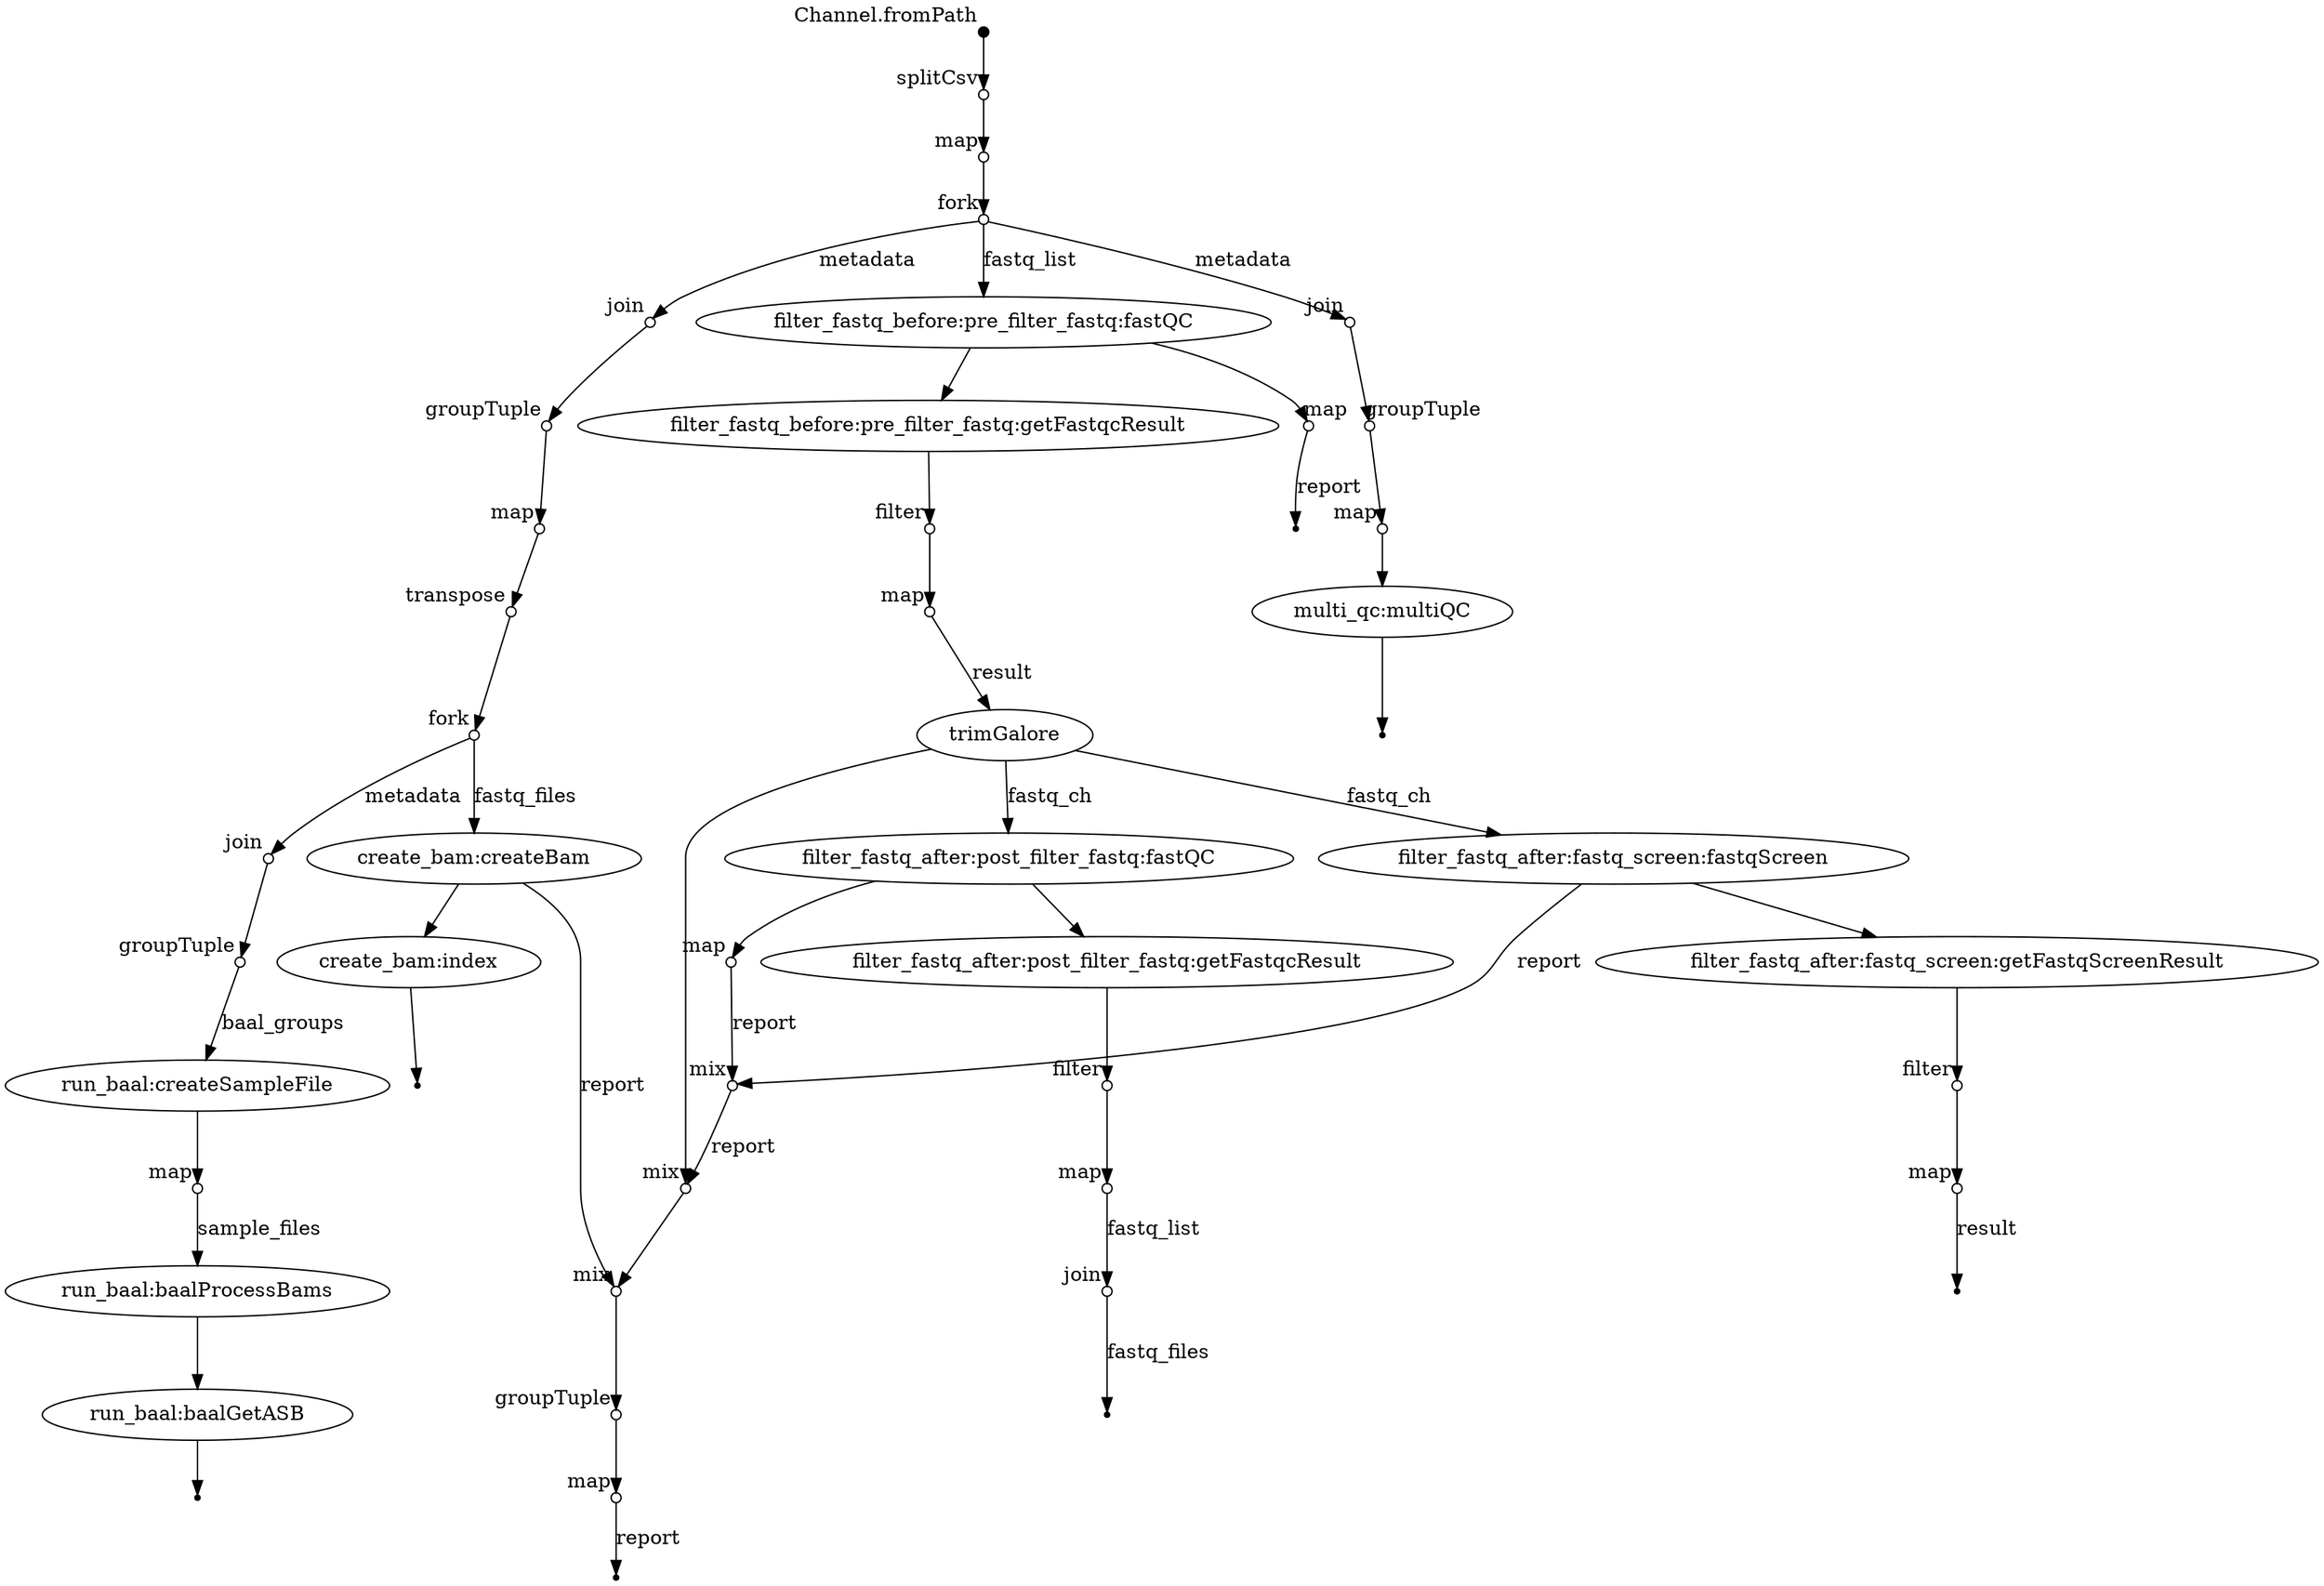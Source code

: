 digraph "flowchart" {
p0 [shape=point,label="",fixedsize=true,width=0.1,xlabel="Channel.fromPath"];
p1 [shape=circle,label="",fixedsize=true,width=0.1,xlabel="splitCsv"];
p0 -> p1;

p1 [shape=circle,label="",fixedsize=true,width=0.1,xlabel="splitCsv"];
p2 [shape=circle,label="",fixedsize=true,width=0.1,xlabel="map"];
p1 -> p2;

p2 [shape=circle,label="",fixedsize=true,width=0.1,xlabel="map"];
p3 [shape=circle,label="",fixedsize=true,width=0.1,xlabel="fork"];
p2 -> p3;

p3 [shape=circle,label="",fixedsize=true,width=0.1,xlabel="fork"];
p24 [shape=circle,label="",fixedsize=true,width=0.1,xlabel="join"];
p3 -> p24 [label="metadata"];

p3 [shape=circle,label="",fixedsize=true,width=0.1,xlabel="fork"];
p4 [label="filter_fastq_before:pre_filter_fastq:fastQC"];
p3 -> p4 [label="fastq_list"];

p4 [label="filter_fastq_before:pre_filter_fastq:fastQC"];
p5 [label="filter_fastq_before:pre_filter_fastq:getFastqcResult"];
p4 -> p5;

p5 [label="filter_fastq_before:pre_filter_fastq:getFastqcResult"];
p6 [shape=circle,label="",fixedsize=true,width=0.1,xlabel="filter"];
p5 -> p6;

p6 [shape=circle,label="",fixedsize=true,width=0.1,xlabel="filter"];
p7 [shape=circle,label="",fixedsize=true,width=0.1,xlabel="map"];
p6 -> p7;

p7 [shape=circle,label="",fixedsize=true,width=0.1,xlabel="map"];
p10 [label="trimGalore"];
p7 -> p10 [label="result"];

p4 [label="filter_fastq_before:pre_filter_fastq:fastQC"];
p8 [shape=circle,label="",fixedsize=true,width=0.1,xlabel="map"];
p4 -> p8;

p8 [shape=circle,label="",fixedsize=true,width=0.1,xlabel="map"];
p9 [shape=point];
p8 -> p9 [label="report"];

p10 [label="trimGalore"];
p11 [label="filter_fastq_after:post_filter_fastq:fastQC"];
p10 -> p11 [label="fastq_ch"];

p10 [label="trimGalore"];
p32 [shape=circle,label="",fixedsize=true,width=0.1,xlabel="mix"];
p10 -> p32;

p11 [label="filter_fastq_after:post_filter_fastq:fastQC"];
p12 [label="filter_fastq_after:post_filter_fastq:getFastqcResult"];
p11 -> p12;

p12 [label="filter_fastq_after:post_filter_fastq:getFastqcResult"];
p13 [shape=circle,label="",fixedsize=true,width=0.1,xlabel="filter"];
p12 -> p13;

p13 [shape=circle,label="",fixedsize=true,width=0.1,xlabel="filter"];
p14 [shape=circle,label="",fixedsize=true,width=0.1,xlabel="map"];
p13 -> p14;

p14 [shape=circle,label="",fixedsize=true,width=0.1,xlabel="map"];
p21 [shape=circle,label="",fixedsize=true,width=0.1,xlabel="join"];
p14 -> p21 [label="fastq_list"];

p11 [label="filter_fastq_after:post_filter_fastq:fastQC"];
p15 [shape=circle,label="",fixedsize=true,width=0.1,xlabel="map"];
p11 -> p15;

p15 [shape=circle,label="",fixedsize=true,width=0.1,xlabel="map"];
p23 [shape=circle,label="",fixedsize=true,width=0.1,xlabel="mix"];
p15 -> p23 [label="report"];

p10 [label="trimGalore"];
p16 [label="filter_fastq_after:fastq_screen:fastqScreen"];
p10 -> p16 [label="fastq_ch"];

p16 [label="filter_fastq_after:fastq_screen:fastqScreen"];
p17 [label="filter_fastq_after:fastq_screen:getFastqScreenResult"];
p16 -> p17;

p16 [label="filter_fastq_after:fastq_screen:fastqScreen"];
p23 [shape=circle,label="",fixedsize=true,width=0.1,xlabel="mix"];
p16 -> p23 [label="report"];

p17 [label="filter_fastq_after:fastq_screen:getFastqScreenResult"];
p18 [shape=circle,label="",fixedsize=true,width=0.1,xlabel="filter"];
p17 -> p18;

p18 [shape=circle,label="",fixedsize=true,width=0.1,xlabel="filter"];
p19 [shape=circle,label="",fixedsize=true,width=0.1,xlabel="map"];
p18 -> p19;

p19 [shape=circle,label="",fixedsize=true,width=0.1,xlabel="map"];
p20 [shape=point];
p19 -> p20 [label="result"];

p21 [shape=circle,label="",fixedsize=true,width=0.1,xlabel="join"];
p22 [shape=point];
p21 -> p22 [label="fastq_files"];

p23 [shape=circle,label="",fixedsize=true,width=0.1,xlabel="mix"];
p32 [shape=circle,label="",fixedsize=true,width=0.1,xlabel="mix"];
p23 -> p32 [label="report"];

p24 [shape=circle,label="",fixedsize=true,width=0.1,xlabel="join"];
p25 [shape=circle,label="",fixedsize=true,width=0.1,xlabel="groupTuple"];
p24 -> p25;

p25 [shape=circle,label="",fixedsize=true,width=0.1,xlabel="groupTuple"];
p26 [shape=circle,label="",fixedsize=true,width=0.1,xlabel="map"];
p25 -> p26;

p26 [shape=circle,label="",fixedsize=true,width=0.1,xlabel="map"];
p27 [shape=circle,label="",fixedsize=true,width=0.1,xlabel="transpose"];
p26 -> p27;

p27 [shape=circle,label="",fixedsize=true,width=0.1,xlabel="transpose"];
p28 [shape=circle,label="",fixedsize=true,width=0.1,xlabel="fork"];
p27 -> p28;

p28 [shape=circle,label="",fixedsize=true,width=0.1,xlabel="fork"];
p42 [shape=circle,label="",fixedsize=true,width=0.1,xlabel="join"];
p28 -> p42 [label="metadata"];

p28 [shape=circle,label="",fixedsize=true,width=0.1,xlabel="fork"];
p29 [label="create_bam:createBam"];
p28 -> p29 [label="fastq_files"];

p29 [label="create_bam:createBam"];
p30 [label="create_bam:index"];
p29 -> p30;

p29 [label="create_bam:createBam"];
p33 [shape=circle,label="",fixedsize=true,width=0.1,xlabel="mix"];
p29 -> p33 [label="report"];

p30 [label="create_bam:index"];
p31 [shape=point];
p30 -> p31;

p32 [shape=circle,label="",fixedsize=true,width=0.1,xlabel="mix"];
p33 [shape=circle,label="",fixedsize=true,width=0.1,xlabel="mix"];
p32 -> p33;

p33 [shape=circle,label="",fixedsize=true,width=0.1,xlabel="mix"];
p34 [shape=circle,label="",fixedsize=true,width=0.1,xlabel="groupTuple"];
p33 -> p34;

p34 [shape=circle,label="",fixedsize=true,width=0.1,xlabel="groupTuple"];
p35 [shape=circle,label="",fixedsize=true,width=0.1,xlabel="map"];
p34 -> p35;

p35 [shape=circle,label="",fixedsize=true,width=0.1,xlabel="map"];
p36 [shape=point];
p35 -> p36 [label="report"];

p3 [shape=circle,label="",fixedsize=true,width=0.1,xlabel="fork"];
p37 [shape=circle,label="",fixedsize=true,width=0.1,xlabel="join"];
p3 -> p37 [label="metadata"];

p37 [shape=circle,label="",fixedsize=true,width=0.1,xlabel="join"];
p38 [shape=circle,label="",fixedsize=true,width=0.1,xlabel="groupTuple"];
p37 -> p38;

p38 [shape=circle,label="",fixedsize=true,width=0.1,xlabel="groupTuple"];
p39 [shape=circle,label="",fixedsize=true,width=0.1,xlabel="map"];
p38 -> p39;

p39 [shape=circle,label="",fixedsize=true,width=0.1,xlabel="map"];
p40 [label="multi_qc:multiQC"];
p39 -> p40;

p40 [label="multi_qc:multiQC"];
p41 [shape=point];
p40 -> p41;

p42 [shape=circle,label="",fixedsize=true,width=0.1,xlabel="join"];
p43 [shape=circle,label="",fixedsize=true,width=0.1,xlabel="groupTuple"];
p42 -> p43;

p43 [shape=circle,label="",fixedsize=true,width=0.1,xlabel="groupTuple"];
p44 [label="run_baal:createSampleFile"];
p43 -> p44 [label="baal_groups"];

p44 [label="run_baal:createSampleFile"];
p45 [shape=circle,label="",fixedsize=true,width=0.1,xlabel="map"];
p44 -> p45;

p45 [shape=circle,label="",fixedsize=true,width=0.1,xlabel="map"];
p46 [label="run_baal:baalProcessBams"];
p45 -> p46 [label="sample_files"];

p46 [label="run_baal:baalProcessBams"];
p47 [label="run_baal:baalGetASB"];
p46 -> p47;

p47 [label="run_baal:baalGetASB"];
p48 [shape=point];
p47 -> p48;

}
